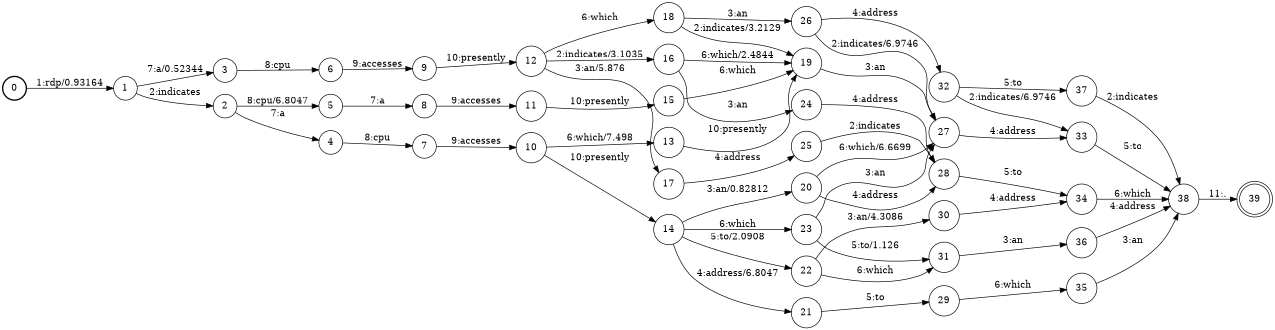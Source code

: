 digraph FST {
rankdir = LR;
size = "8.5,11";
label = "";
center = 1;
orientation = Portrait;
ranksep = "0.4";
nodesep = "0.25";
0 [label = "0", shape = circle, style = bold, fontsize = 14]
	0 -> 1 [label = "1:rdp/0.93164", fontsize = 14];
1 [label = "1", shape = circle, style = solid, fontsize = 14]
	1 -> 2 [label = "2:indicates", fontsize = 14];
	1 -> 3 [label = "7:a/0.52344", fontsize = 14];
2 [label = "2", shape = circle, style = solid, fontsize = 14]
	2 -> 4 [label = "7:a", fontsize = 14];
	2 -> 5 [label = "8:cpu/6.8047", fontsize = 14];
3 [label = "3", shape = circle, style = solid, fontsize = 14]
	3 -> 6 [label = "8:cpu", fontsize = 14];
4 [label = "4", shape = circle, style = solid, fontsize = 14]
	4 -> 7 [label = "8:cpu", fontsize = 14];
5 [label = "5", shape = circle, style = solid, fontsize = 14]
	5 -> 8 [label = "7:a", fontsize = 14];
6 [label = "6", shape = circle, style = solid, fontsize = 14]
	6 -> 9 [label = "9:accesses", fontsize = 14];
7 [label = "7", shape = circle, style = solid, fontsize = 14]
	7 -> 10 [label = "9:accesses", fontsize = 14];
8 [label = "8", shape = circle, style = solid, fontsize = 14]
	8 -> 11 [label = "9:accesses", fontsize = 14];
9 [label = "9", shape = circle, style = solid, fontsize = 14]
	9 -> 12 [label = "10:presently", fontsize = 14];
10 [label = "10", shape = circle, style = solid, fontsize = 14]
	10 -> 13 [label = "6:which/7.498", fontsize = 14];
	10 -> 14 [label = "10:presently", fontsize = 14];
11 [label = "11", shape = circle, style = solid, fontsize = 14]
	11 -> 15 [label = "10:presently", fontsize = 14];
12 [label = "12", shape = circle, style = solid, fontsize = 14]
	12 -> 16 [label = "2:indicates/3.1035", fontsize = 14];
	12 -> 17 [label = "3:an/5.876", fontsize = 14];
	12 -> 18 [label = "6:which", fontsize = 14];
13 [label = "13", shape = circle, style = solid, fontsize = 14]
	13 -> 19 [label = "10:presently", fontsize = 14];
14 [label = "14", shape = circle, style = solid, fontsize = 14]
	14 -> 20 [label = "3:an/0.82812", fontsize = 14];
	14 -> 21 [label = "4:address/6.8047", fontsize = 14];
	14 -> 22 [label = "5:to/2.0908", fontsize = 14];
	14 -> 23 [label = "6:which", fontsize = 14];
15 [label = "15", shape = circle, style = solid, fontsize = 14]
	15 -> 19 [label = "6:which", fontsize = 14];
16 [label = "16", shape = circle, style = solid, fontsize = 14]
	16 -> 24 [label = "3:an", fontsize = 14];
	16 -> 19 [label = "6:which/2.4844", fontsize = 14];
17 [label = "17", shape = circle, style = solid, fontsize = 14]
	17 -> 25 [label = "4:address", fontsize = 14];
18 [label = "18", shape = circle, style = solid, fontsize = 14]
	18 -> 19 [label = "2:indicates/3.2129", fontsize = 14];
	18 -> 26 [label = "3:an", fontsize = 14];
19 [label = "19", shape = circle, style = solid, fontsize = 14]
	19 -> 27 [label = "3:an", fontsize = 14];
20 [label = "20", shape = circle, style = solid, fontsize = 14]
	20 -> 28 [label = "4:address", fontsize = 14];
	20 -> 27 [label = "6:which/6.6699", fontsize = 14];
21 [label = "21", shape = circle, style = solid, fontsize = 14]
	21 -> 29 [label = "5:to", fontsize = 14];
22 [label = "22", shape = circle, style = solid, fontsize = 14]
	22 -> 30 [label = "3:an/4.3086", fontsize = 14];
	22 -> 31 [label = "6:which", fontsize = 14];
23 [label = "23", shape = circle, style = solid, fontsize = 14]
	23 -> 27 [label = "3:an", fontsize = 14];
	23 -> 31 [label = "5:to/1.126", fontsize = 14];
24 [label = "24", shape = circle, style = solid, fontsize = 14]
	24 -> 28 [label = "4:address", fontsize = 14];
25 [label = "25", shape = circle, style = solid, fontsize = 14]
	25 -> 28 [label = "2:indicates", fontsize = 14];
26 [label = "26", shape = circle, style = solid, fontsize = 14]
	26 -> 27 [label = "2:indicates/6.9746", fontsize = 14];
	26 -> 32 [label = "4:address", fontsize = 14];
27 [label = "27", shape = circle, style = solid, fontsize = 14]
	27 -> 33 [label = "4:address", fontsize = 14];
28 [label = "28", shape = circle, style = solid, fontsize = 14]
	28 -> 34 [label = "5:to", fontsize = 14];
29 [label = "29", shape = circle, style = solid, fontsize = 14]
	29 -> 35 [label = "6:which", fontsize = 14];
30 [label = "30", shape = circle, style = solid, fontsize = 14]
	30 -> 34 [label = "4:address", fontsize = 14];
31 [label = "31", shape = circle, style = solid, fontsize = 14]
	31 -> 36 [label = "3:an", fontsize = 14];
32 [label = "32", shape = circle, style = solid, fontsize = 14]
	32 -> 33 [label = "2:indicates/6.9746", fontsize = 14];
	32 -> 37 [label = "5:to", fontsize = 14];
33 [label = "33", shape = circle, style = solid, fontsize = 14]
	33 -> 38 [label = "5:to", fontsize = 14];
34 [label = "34", shape = circle, style = solid, fontsize = 14]
	34 -> 38 [label = "6:which", fontsize = 14];
35 [label = "35", shape = circle, style = solid, fontsize = 14]
	35 -> 38 [label = "3:an", fontsize = 14];
36 [label = "36", shape = circle, style = solid, fontsize = 14]
	36 -> 38 [label = "4:address", fontsize = 14];
37 [label = "37", shape = circle, style = solid, fontsize = 14]
	37 -> 38 [label = "2:indicates", fontsize = 14];
38 [label = "38", shape = circle, style = solid, fontsize = 14]
	38 -> 39 [label = "11:.", fontsize = 14];
39 [label = "39", shape = doublecircle, style = solid, fontsize = 14]
}

